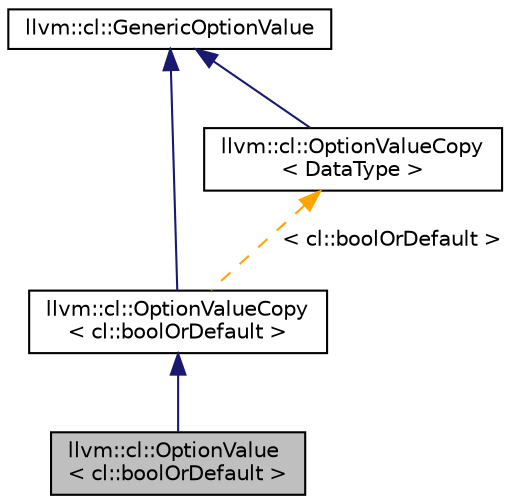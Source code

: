 digraph "llvm::cl::OptionValue&lt; cl::boolOrDefault &gt;"
{
 // LATEX_PDF_SIZE
  bgcolor="transparent";
  edge [fontname="Helvetica",fontsize="10",labelfontname="Helvetica",labelfontsize="10"];
  node [fontname="Helvetica",fontsize="10",shape=record];
  Node1 [label="llvm::cl::OptionValue\l\< cl::boolOrDefault \>",height=0.2,width=0.4,color="black", fillcolor="grey75", style="filled", fontcolor="black",tooltip=" "];
  Node2 -> Node1 [dir="back",color="midnightblue",fontsize="10",style="solid",fontname="Helvetica"];
  Node2 [label="llvm::cl::OptionValueCopy\l\< cl::boolOrDefault \>",height=0.2,width=0.4,color="black",URL="$classllvm_1_1cl_1_1OptionValueCopy.html",tooltip=" "];
  Node3 -> Node2 [dir="back",color="midnightblue",fontsize="10",style="solid",fontname="Helvetica"];
  Node3 [label="llvm::cl::GenericOptionValue",height=0.2,width=0.4,color="black",URL="$structllvm_1_1cl_1_1GenericOptionValue.html",tooltip=" "];
  Node4 -> Node2 [dir="back",color="orange",fontsize="10",style="dashed",label=" \< cl::boolOrDefault \>" ,fontname="Helvetica"];
  Node4 [label="llvm::cl::OptionValueCopy\l\< DataType \>",height=0.2,width=0.4,color="black",URL="$classllvm_1_1cl_1_1OptionValueCopy.html",tooltip=" "];
  Node3 -> Node4 [dir="back",color="midnightblue",fontsize="10",style="solid",fontname="Helvetica"];
}
